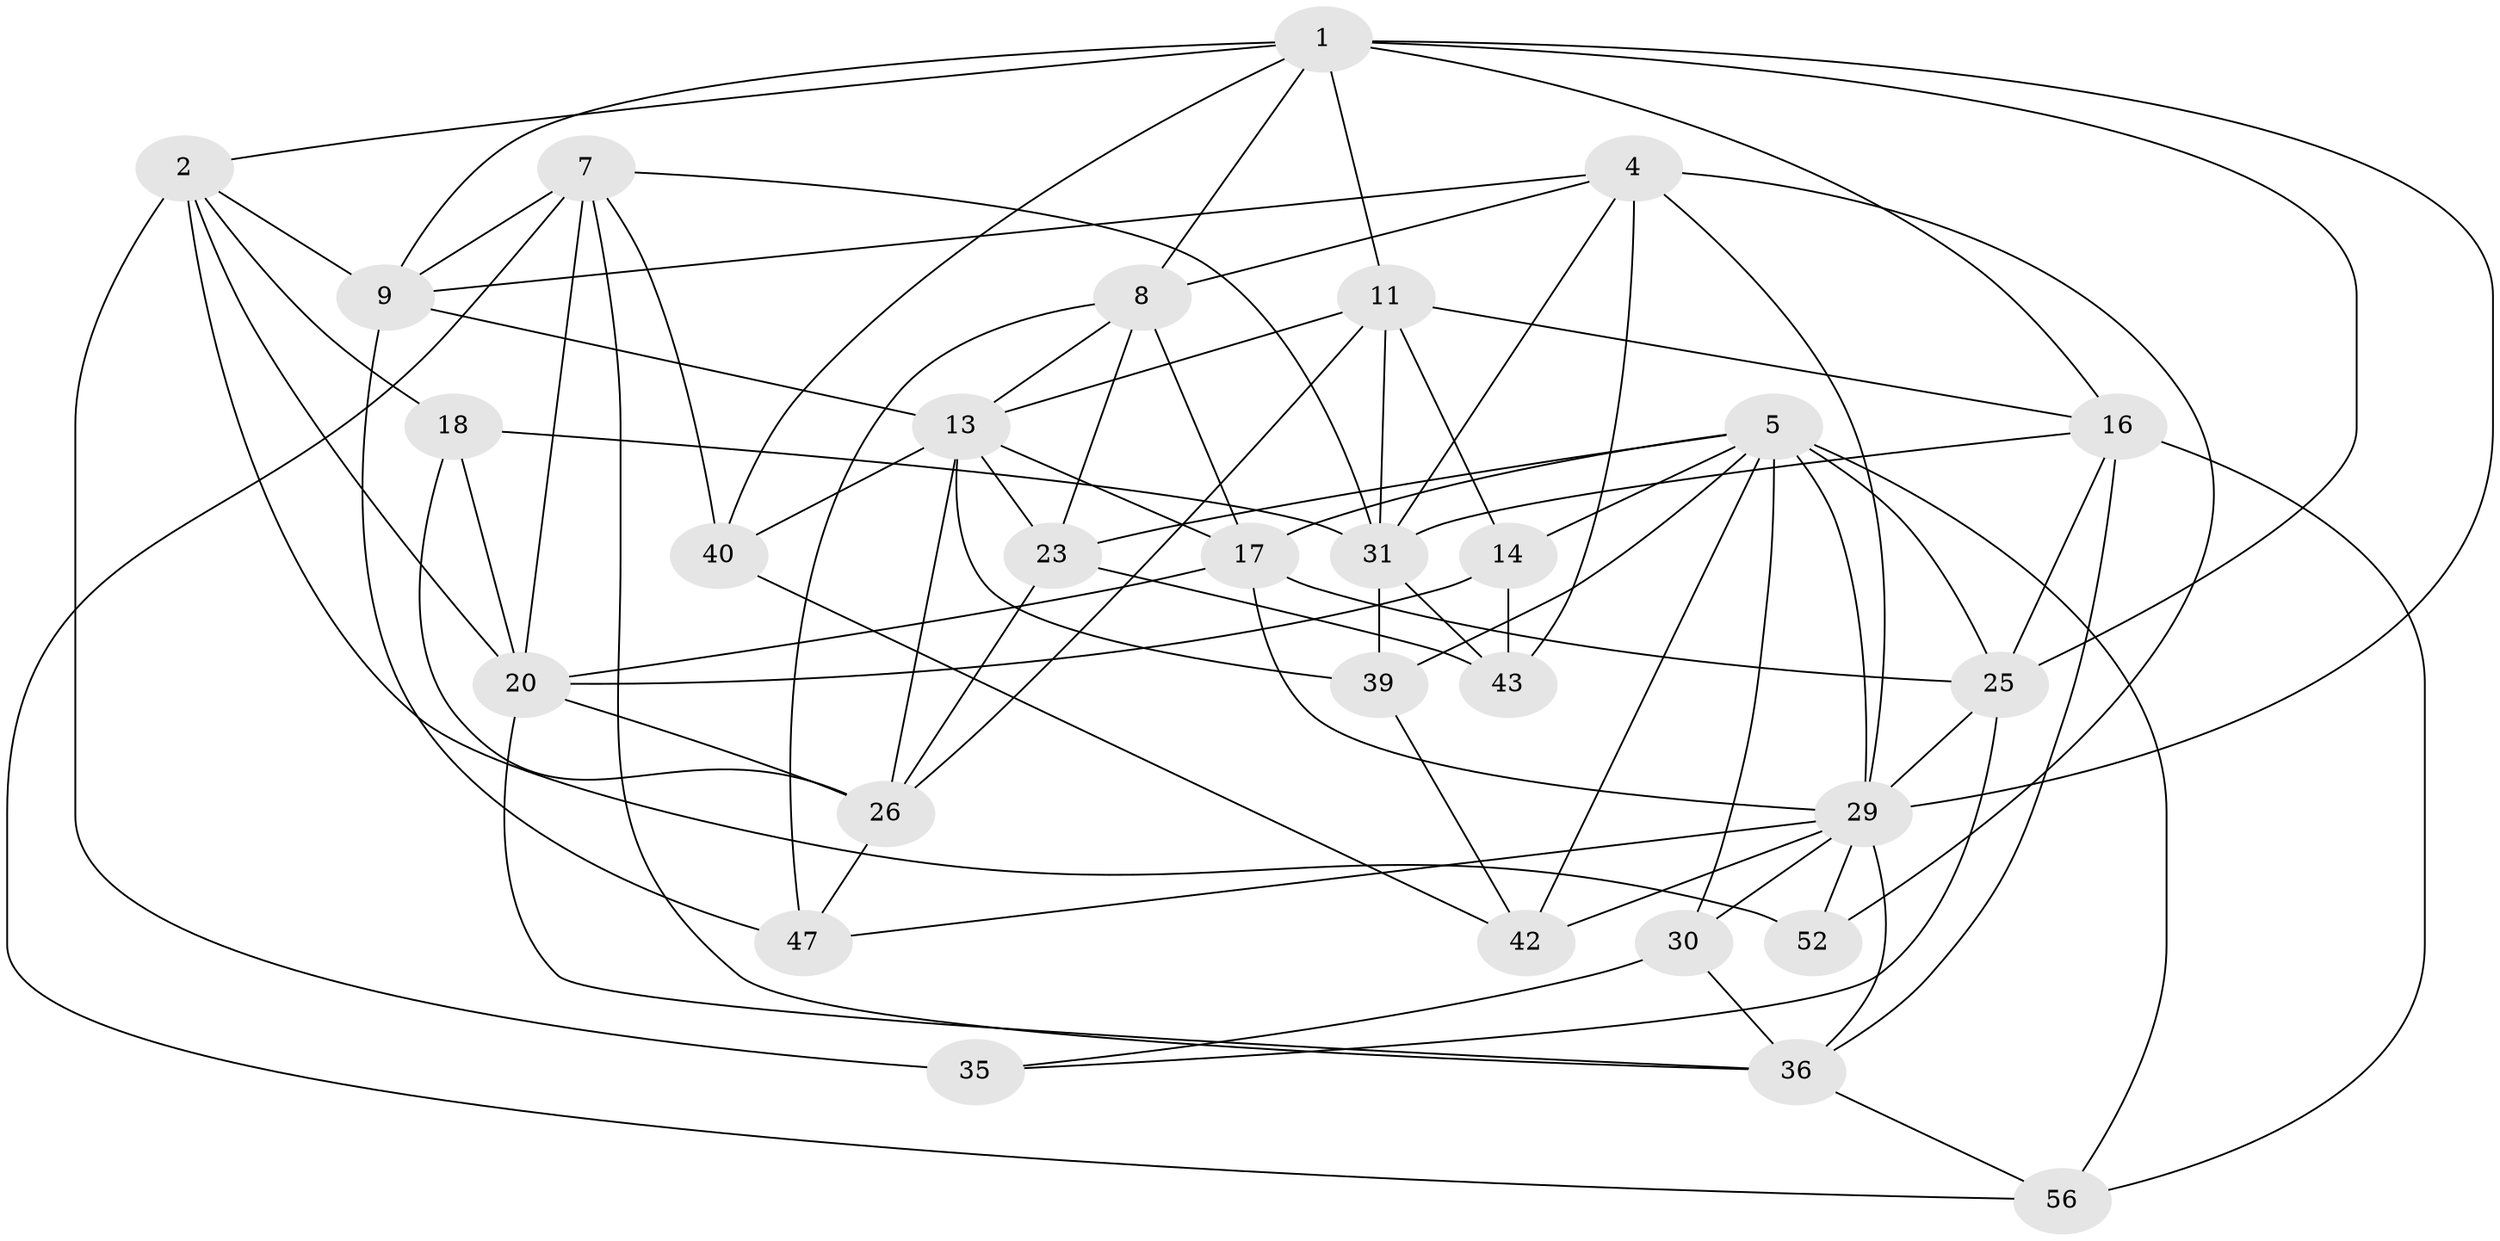 // original degree distribution, {4: 1.0}
// Generated by graph-tools (version 1.1) at 2025/16/03/09/25 04:16:20]
// undirected, 29 vertices, 81 edges
graph export_dot {
graph [start="1"]
  node [color=gray90,style=filled];
  1 [super="+22+53"];
  2 [super="+55+3"];
  4 [super="+58"];
  5 [super="+10+6+12"];
  7 [super="+15"];
  8 [super="+48"];
  9 [super="+21"];
  11 [super="+24"];
  13 [super="+19"];
  14;
  16 [super="+38"];
  17 [super="+33"];
  18;
  20 [super="+27"];
  23 [super="+34"];
  25 [super="+28"];
  26 [super="+37"];
  29 [super="+44+32"];
  30;
  31 [super="+54+51"];
  35;
  36 [super="+49"];
  39;
  40;
  42;
  43;
  47;
  52;
  56;
  1 -- 40;
  1 -- 11;
  1 -- 8;
  1 -- 29;
  1 -- 25;
  1 -- 2;
  1 -- 9;
  1 -- 16;
  2 -- 52 [weight=2];
  2 -- 9;
  2 -- 35 [weight=2];
  2 -- 18;
  2 -- 20;
  4 -- 9;
  4 -- 43;
  4 -- 8;
  4 -- 52;
  4 -- 31;
  4 -- 29;
  5 -- 14;
  5 -- 17;
  5 -- 42;
  5 -- 39;
  5 -- 56;
  5 -- 23 [weight=2];
  5 -- 25;
  5 -- 30;
  5 -- 29;
  7 -- 20 [weight=2];
  7 -- 36;
  7 -- 40;
  7 -- 56;
  7 -- 31 [weight=2];
  7 -- 9;
  8 -- 17;
  8 -- 47;
  8 -- 13;
  8 -- 23;
  9 -- 47;
  9 -- 13;
  11 -- 16;
  11 -- 14;
  11 -- 31;
  11 -- 26;
  11 -- 13;
  13 -- 40;
  13 -- 39;
  13 -- 26;
  13 -- 17;
  13 -- 23;
  14 -- 43;
  14 -- 20;
  16 -- 36;
  16 -- 25;
  16 -- 56;
  16 -- 31;
  17 -- 20;
  17 -- 25;
  17 -- 29;
  18 -- 26;
  18 -- 20;
  18 -- 31;
  20 -- 26;
  20 -- 36;
  23 -- 26;
  23 -- 43;
  25 -- 35;
  25 -- 29;
  26 -- 47;
  29 -- 36;
  29 -- 47;
  29 -- 52;
  29 -- 42;
  29 -- 30;
  30 -- 35;
  30 -- 36;
  31 -- 43;
  31 -- 39;
  36 -- 56;
  39 -- 42;
  40 -- 42;
}
